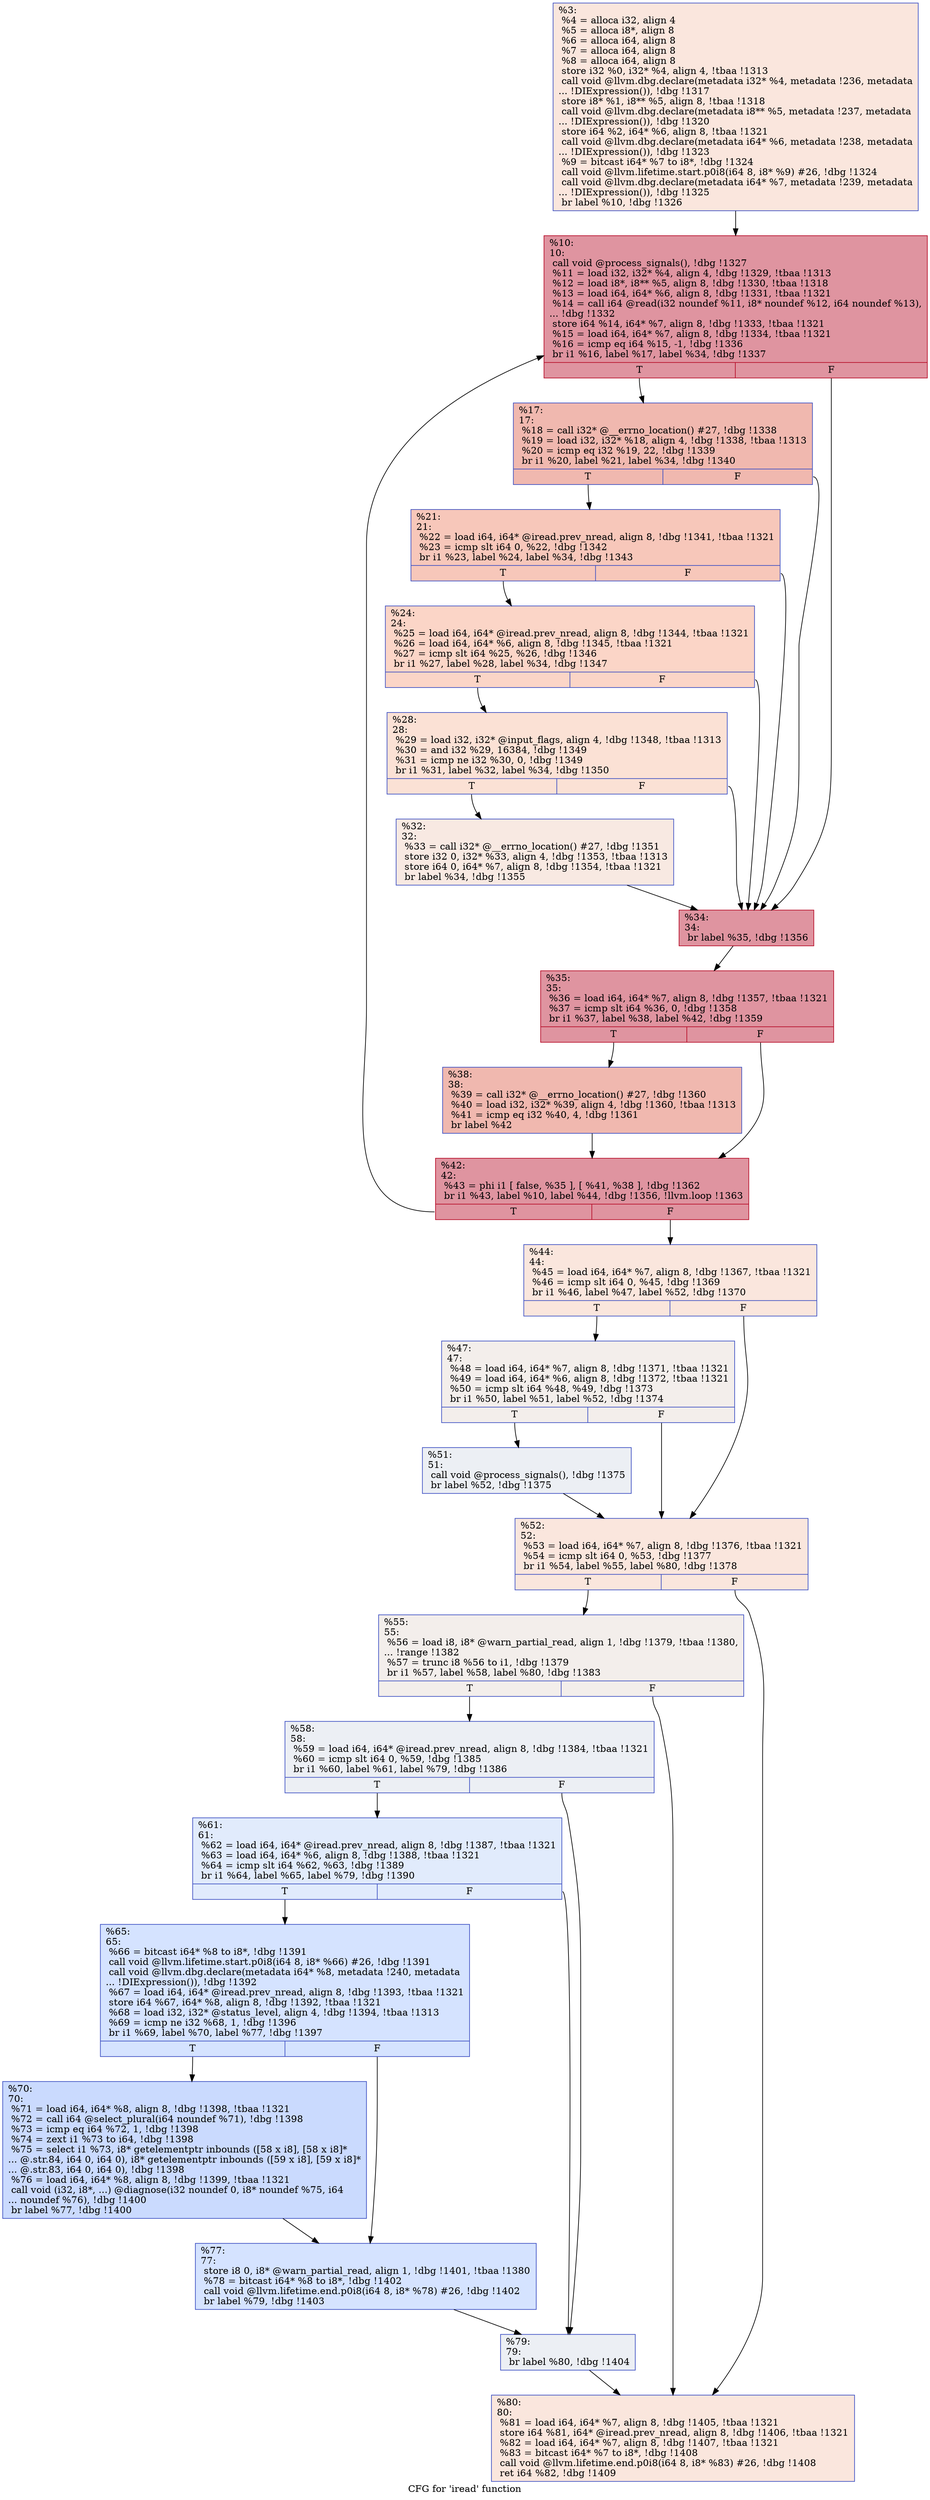 digraph "CFG for 'iread' function" {
	label="CFG for 'iread' function";

	Node0xf8b1c0 [shape=record,color="#3d50c3ff", style=filled, fillcolor="#f3c7b170",label="{%3:\l  %4 = alloca i32, align 4\l  %5 = alloca i8*, align 8\l  %6 = alloca i64, align 8\l  %7 = alloca i64, align 8\l  %8 = alloca i64, align 8\l  store i32 %0, i32* %4, align 4, !tbaa !1313\l  call void @llvm.dbg.declare(metadata i32* %4, metadata !236, metadata\l... !DIExpression()), !dbg !1317\l  store i8* %1, i8** %5, align 8, !tbaa !1318\l  call void @llvm.dbg.declare(metadata i8** %5, metadata !237, metadata\l... !DIExpression()), !dbg !1320\l  store i64 %2, i64* %6, align 8, !tbaa !1321\l  call void @llvm.dbg.declare(metadata i64* %6, metadata !238, metadata\l... !DIExpression()), !dbg !1323\l  %9 = bitcast i64* %7 to i8*, !dbg !1324\l  call void @llvm.lifetime.start.p0i8(i64 8, i8* %9) #26, !dbg !1324\l  call void @llvm.dbg.declare(metadata i64* %7, metadata !239, metadata\l... !DIExpression()), !dbg !1325\l  br label %10, !dbg !1326\l}"];
	Node0xf8b1c0 -> Node0xf8b2d0;
	Node0xf8b2d0 [shape=record,color="#b70d28ff", style=filled, fillcolor="#b70d2870",label="{%10:\l10:                                               \l  call void @process_signals(), !dbg !1327\l  %11 = load i32, i32* %4, align 4, !dbg !1329, !tbaa !1313\l  %12 = load i8*, i8** %5, align 8, !dbg !1330, !tbaa !1318\l  %13 = load i64, i64* %6, align 8, !dbg !1331, !tbaa !1321\l  %14 = call i64 @read(i32 noundef %11, i8* noundef %12, i64 noundef %13),\l... !dbg !1332\l  store i64 %14, i64* %7, align 8, !dbg !1333, !tbaa !1321\l  %15 = load i64, i64* %7, align 8, !dbg !1334, !tbaa !1321\l  %16 = icmp eq i64 %15, -1, !dbg !1336\l  br i1 %16, label %17, label %34, !dbg !1337\l|{<s0>T|<s1>F}}"];
	Node0xf8b2d0:s0 -> Node0xf8b320;
	Node0xf8b2d0:s1 -> Node0xf8b4b0;
	Node0xf8b320 [shape=record,color="#3d50c3ff", style=filled, fillcolor="#dc5d4a70",label="{%17:\l17:                                               \l  %18 = call i32* @__errno_location() #27, !dbg !1338\l  %19 = load i32, i32* %18, align 4, !dbg !1338, !tbaa !1313\l  %20 = icmp eq i32 %19, 22, !dbg !1339\l  br i1 %20, label %21, label %34, !dbg !1340\l|{<s0>T|<s1>F}}"];
	Node0xf8b320:s0 -> Node0xf8b370;
	Node0xf8b320:s1 -> Node0xf8b4b0;
	Node0xf8b370 [shape=record,color="#3d50c3ff", style=filled, fillcolor="#ec7f6370",label="{%21:\l21:                                               \l  %22 = load i64, i64* @iread.prev_nread, align 8, !dbg !1341, !tbaa !1321\l  %23 = icmp slt i64 0, %22, !dbg !1342\l  br i1 %23, label %24, label %34, !dbg !1343\l|{<s0>T|<s1>F}}"];
	Node0xf8b370:s0 -> Node0xf8b3c0;
	Node0xf8b370:s1 -> Node0xf8b4b0;
	Node0xf8b3c0 [shape=record,color="#3d50c3ff", style=filled, fillcolor="#f5a08170",label="{%24:\l24:                                               \l  %25 = load i64, i64* @iread.prev_nread, align 8, !dbg !1344, !tbaa !1321\l  %26 = load i64, i64* %6, align 8, !dbg !1345, !tbaa !1321\l  %27 = icmp slt i64 %25, %26, !dbg !1346\l  br i1 %27, label %28, label %34, !dbg !1347\l|{<s0>T|<s1>F}}"];
	Node0xf8b3c0:s0 -> Node0xf8b410;
	Node0xf8b3c0:s1 -> Node0xf8b4b0;
	Node0xf8b410 [shape=record,color="#3d50c3ff", style=filled, fillcolor="#f7bca170",label="{%28:\l28:                                               \l  %29 = load i32, i32* @input_flags, align 4, !dbg !1348, !tbaa !1313\l  %30 = and i32 %29, 16384, !dbg !1349\l  %31 = icmp ne i32 %30, 0, !dbg !1349\l  br i1 %31, label %32, label %34, !dbg !1350\l|{<s0>T|<s1>F}}"];
	Node0xf8b410:s0 -> Node0xf8b460;
	Node0xf8b410:s1 -> Node0xf8b4b0;
	Node0xf8b460 [shape=record,color="#3d50c3ff", style=filled, fillcolor="#efcebd70",label="{%32:\l32:                                               \l  %33 = call i32* @__errno_location() #27, !dbg !1351\l  store i32 0, i32* %33, align 4, !dbg !1353, !tbaa !1313\l  store i64 0, i64* %7, align 8, !dbg !1354, !tbaa !1321\l  br label %34, !dbg !1355\l}"];
	Node0xf8b460 -> Node0xf8b4b0;
	Node0xf8b4b0 [shape=record,color="#b70d28ff", style=filled, fillcolor="#b70d2870",label="{%34:\l34:                                               \l  br label %35, !dbg !1356\l}"];
	Node0xf8b4b0 -> Node0xf8b500;
	Node0xf8b500 [shape=record,color="#b70d28ff", style=filled, fillcolor="#b70d2870",label="{%35:\l35:                                               \l  %36 = load i64, i64* %7, align 8, !dbg !1357, !tbaa !1321\l  %37 = icmp slt i64 %36, 0, !dbg !1358\l  br i1 %37, label %38, label %42, !dbg !1359\l|{<s0>T|<s1>F}}"];
	Node0xf8b500:s0 -> Node0xf8b550;
	Node0xf8b500:s1 -> Node0xf8b5a0;
	Node0xf8b550 [shape=record,color="#3d50c3ff", style=filled, fillcolor="#dc5d4a70",label="{%38:\l38:                                               \l  %39 = call i32* @__errno_location() #27, !dbg !1360\l  %40 = load i32, i32* %39, align 4, !dbg !1360, !tbaa !1313\l  %41 = icmp eq i32 %40, 4, !dbg !1361\l  br label %42\l}"];
	Node0xf8b550 -> Node0xf8b5a0;
	Node0xf8b5a0 [shape=record,color="#b70d28ff", style=filled, fillcolor="#b70d2870",label="{%42:\l42:                                               \l  %43 = phi i1 [ false, %35 ], [ %41, %38 ], !dbg !1362\l  br i1 %43, label %10, label %44, !dbg !1356, !llvm.loop !1363\l|{<s0>T|<s1>F}}"];
	Node0xf8b5a0:s0 -> Node0xf8b2d0;
	Node0xf8b5a0:s1 -> Node0xf8b5f0;
	Node0xf8b5f0 [shape=record,color="#3d50c3ff", style=filled, fillcolor="#f3c7b170",label="{%44:\l44:                                               \l  %45 = load i64, i64* %7, align 8, !dbg !1367, !tbaa !1321\l  %46 = icmp slt i64 0, %45, !dbg !1369\l  br i1 %46, label %47, label %52, !dbg !1370\l|{<s0>T|<s1>F}}"];
	Node0xf8b5f0:s0 -> Node0xf8b640;
	Node0xf8b5f0:s1 -> Node0xf8b6e0;
	Node0xf8b640 [shape=record,color="#3d50c3ff", style=filled, fillcolor="#e5d8d170",label="{%47:\l47:                                               \l  %48 = load i64, i64* %7, align 8, !dbg !1371, !tbaa !1321\l  %49 = load i64, i64* %6, align 8, !dbg !1372, !tbaa !1321\l  %50 = icmp slt i64 %48, %49, !dbg !1373\l  br i1 %50, label %51, label %52, !dbg !1374\l|{<s0>T|<s1>F}}"];
	Node0xf8b640:s0 -> Node0xf8b690;
	Node0xf8b640:s1 -> Node0xf8b6e0;
	Node0xf8b690 [shape=record,color="#3d50c3ff", style=filled, fillcolor="#d4dbe670",label="{%51:\l51:                                               \l  call void @process_signals(), !dbg !1375\l  br label %52, !dbg !1375\l}"];
	Node0xf8b690 -> Node0xf8b6e0;
	Node0xf8b6e0 [shape=record,color="#3d50c3ff", style=filled, fillcolor="#f3c7b170",label="{%52:\l52:                                               \l  %53 = load i64, i64* %7, align 8, !dbg !1376, !tbaa !1321\l  %54 = icmp slt i64 0, %53, !dbg !1377\l  br i1 %54, label %55, label %80, !dbg !1378\l|{<s0>T|<s1>F}}"];
	Node0xf8b6e0:s0 -> Node0xf8b730;
	Node0xf8b6e0:s1 -> Node0xf8b960;
	Node0xf8b730 [shape=record,color="#3d50c3ff", style=filled, fillcolor="#e5d8d170",label="{%55:\l55:                                               \l  %56 = load i8, i8* @warn_partial_read, align 1, !dbg !1379, !tbaa !1380,\l... !range !1382\l  %57 = trunc i8 %56 to i1, !dbg !1379\l  br i1 %57, label %58, label %80, !dbg !1383\l|{<s0>T|<s1>F}}"];
	Node0xf8b730:s0 -> Node0xf8b780;
	Node0xf8b730:s1 -> Node0xf8b960;
	Node0xf8b780 [shape=record,color="#3d50c3ff", style=filled, fillcolor="#d4dbe670",label="{%58:\l58:                                               \l  %59 = load i64, i64* @iread.prev_nread, align 8, !dbg !1384, !tbaa !1321\l  %60 = icmp slt i64 0, %59, !dbg !1385\l  br i1 %60, label %61, label %79, !dbg !1386\l|{<s0>T|<s1>F}}"];
	Node0xf8b780:s0 -> Node0xf8b7d0;
	Node0xf8b780:s1 -> Node0xf8b910;
	Node0xf8b7d0 [shape=record,color="#3d50c3ff", style=filled, fillcolor="#bbd1f870",label="{%61:\l61:                                               \l  %62 = load i64, i64* @iread.prev_nread, align 8, !dbg !1387, !tbaa !1321\l  %63 = load i64, i64* %6, align 8, !dbg !1388, !tbaa !1321\l  %64 = icmp slt i64 %62, %63, !dbg !1389\l  br i1 %64, label %65, label %79, !dbg !1390\l|{<s0>T|<s1>F}}"];
	Node0xf8b7d0:s0 -> Node0xf8b820;
	Node0xf8b7d0:s1 -> Node0xf8b910;
	Node0xf8b820 [shape=record,color="#3d50c3ff", style=filled, fillcolor="#a1c0ff70",label="{%65:\l65:                                               \l  %66 = bitcast i64* %8 to i8*, !dbg !1391\l  call void @llvm.lifetime.start.p0i8(i64 8, i8* %66) #26, !dbg !1391\l  call void @llvm.dbg.declare(metadata i64* %8, metadata !240, metadata\l... !DIExpression()), !dbg !1392\l  %67 = load i64, i64* @iread.prev_nread, align 8, !dbg !1393, !tbaa !1321\l  store i64 %67, i64* %8, align 8, !dbg !1392, !tbaa !1321\l  %68 = load i32, i32* @status_level, align 4, !dbg !1394, !tbaa !1313\l  %69 = icmp ne i32 %68, 1, !dbg !1396\l  br i1 %69, label %70, label %77, !dbg !1397\l|{<s0>T|<s1>F}}"];
	Node0xf8b820:s0 -> Node0xf8b870;
	Node0xf8b820:s1 -> Node0xf8b8c0;
	Node0xf8b870 [shape=record,color="#3d50c3ff", style=filled, fillcolor="#88abfd70",label="{%70:\l70:                                               \l  %71 = load i64, i64* %8, align 8, !dbg !1398, !tbaa !1321\l  %72 = call i64 @select_plural(i64 noundef %71), !dbg !1398\l  %73 = icmp eq i64 %72, 1, !dbg !1398\l  %74 = zext i1 %73 to i64, !dbg !1398\l  %75 = select i1 %73, i8* getelementptr inbounds ([58 x i8], [58 x i8]*\l... @.str.84, i64 0, i64 0), i8* getelementptr inbounds ([59 x i8], [59 x i8]*\l... @.str.83, i64 0, i64 0), !dbg !1398\l  %76 = load i64, i64* %8, align 8, !dbg !1399, !tbaa !1321\l  call void (i32, i8*, ...) @diagnose(i32 noundef 0, i8* noundef %75, i64\l... noundef %76), !dbg !1400\l  br label %77, !dbg !1400\l}"];
	Node0xf8b870 -> Node0xf8b8c0;
	Node0xf8b8c0 [shape=record,color="#3d50c3ff", style=filled, fillcolor="#a1c0ff70",label="{%77:\l77:                                               \l  store i8 0, i8* @warn_partial_read, align 1, !dbg !1401, !tbaa !1380\l  %78 = bitcast i64* %8 to i8*, !dbg !1402\l  call void @llvm.lifetime.end.p0i8(i64 8, i8* %78) #26, !dbg !1402\l  br label %79, !dbg !1403\l}"];
	Node0xf8b8c0 -> Node0xf8b910;
	Node0xf8b910 [shape=record,color="#3d50c3ff", style=filled, fillcolor="#d4dbe670",label="{%79:\l79:                                               \l  br label %80, !dbg !1404\l}"];
	Node0xf8b910 -> Node0xf8b960;
	Node0xf8b960 [shape=record,color="#3d50c3ff", style=filled, fillcolor="#f3c7b170",label="{%80:\l80:                                               \l  %81 = load i64, i64* %7, align 8, !dbg !1405, !tbaa !1321\l  store i64 %81, i64* @iread.prev_nread, align 8, !dbg !1406, !tbaa !1321\l  %82 = load i64, i64* %7, align 8, !dbg !1407, !tbaa !1321\l  %83 = bitcast i64* %7 to i8*, !dbg !1408\l  call void @llvm.lifetime.end.p0i8(i64 8, i8* %83) #26, !dbg !1408\l  ret i64 %82, !dbg !1409\l}"];
}
